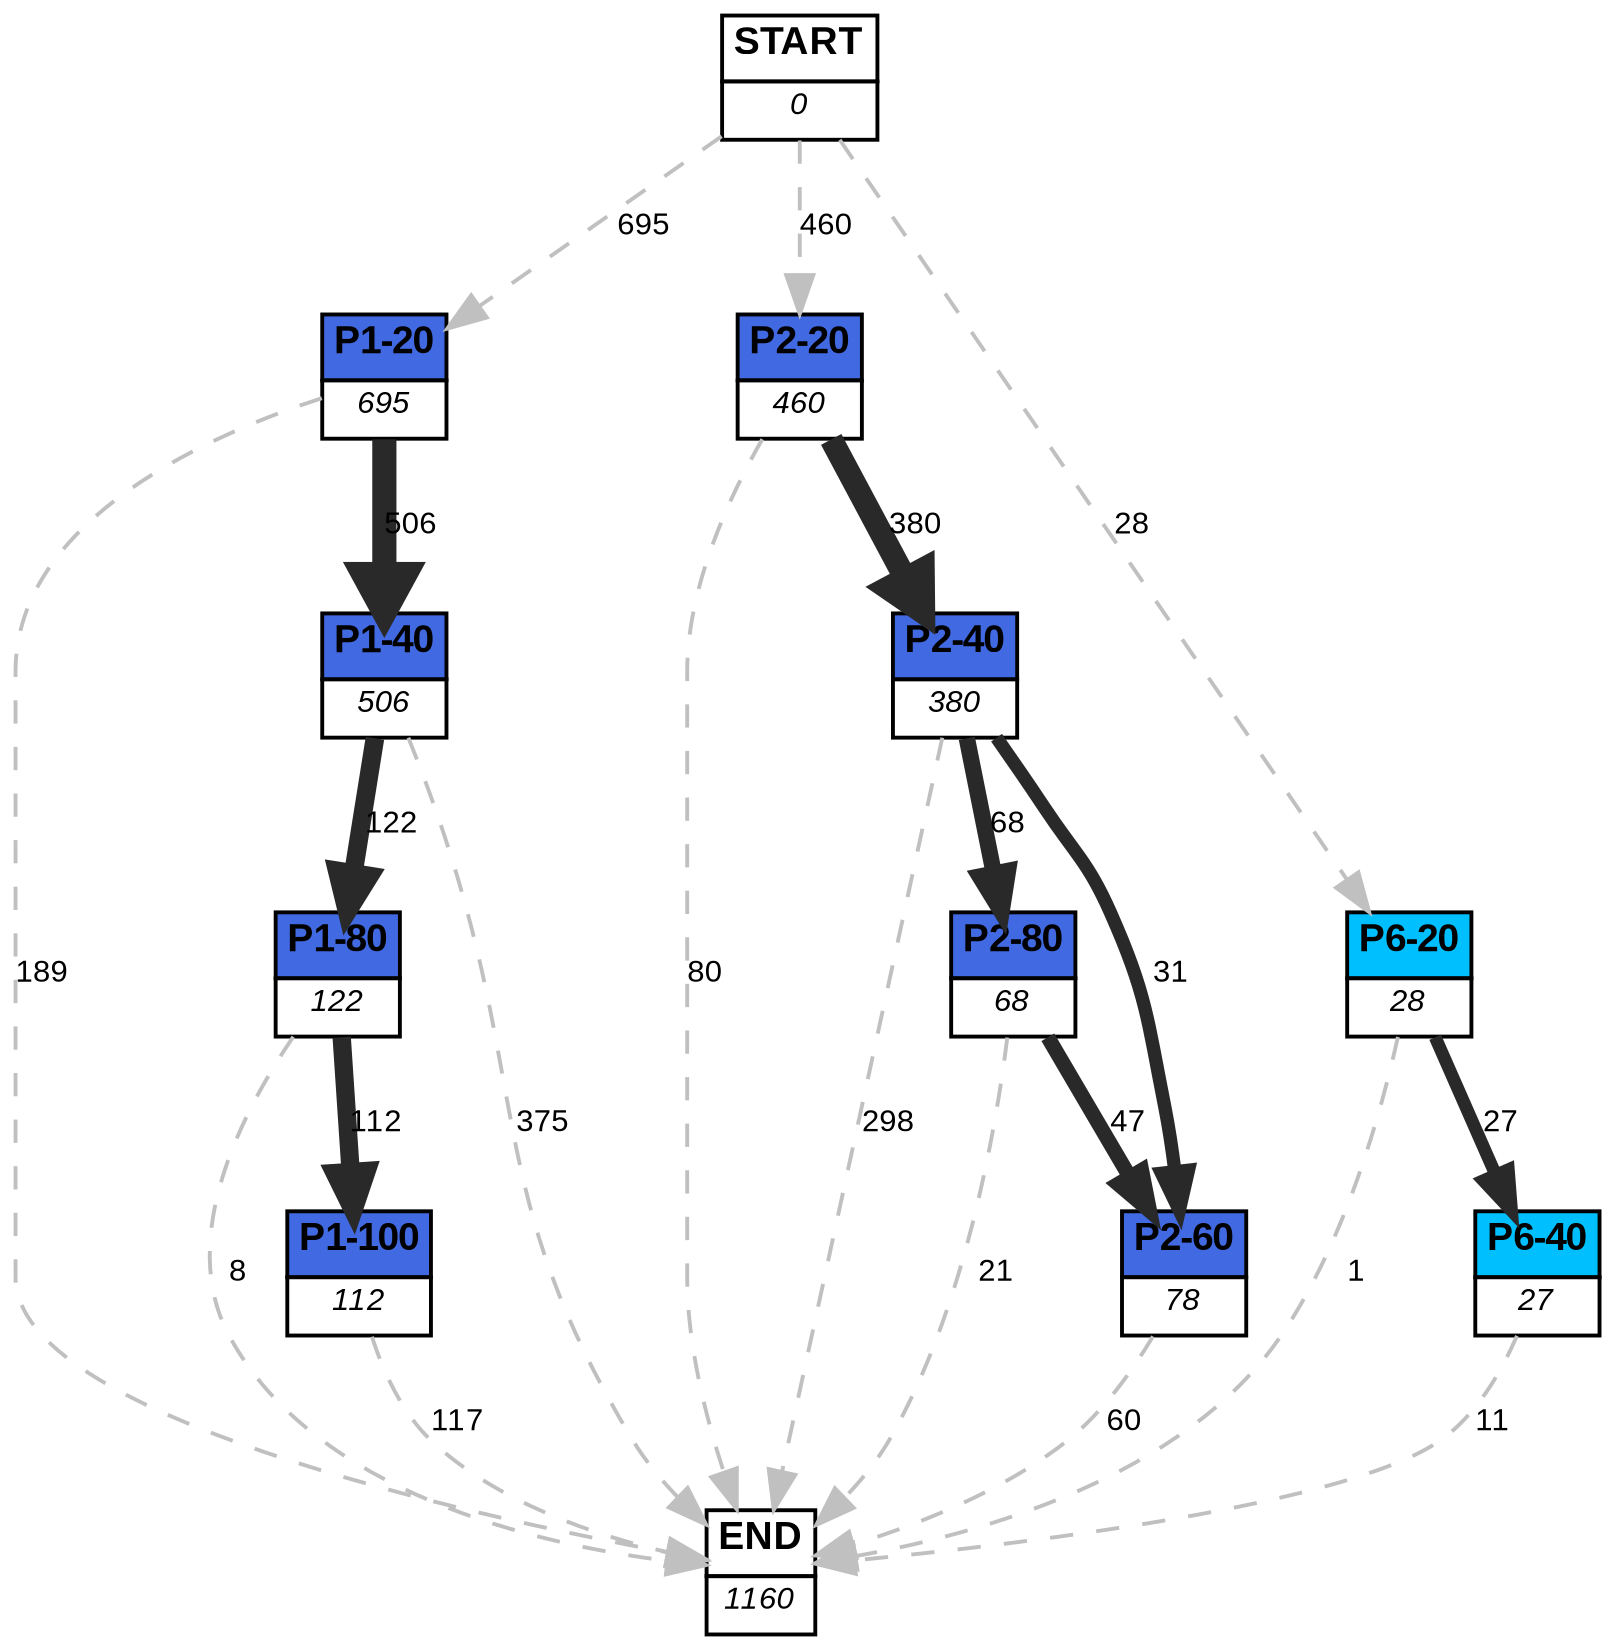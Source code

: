 digraph graphname {
	dpi = 150
	size="16,11!";
	margin = 0;
"P1-20" [shape=plain, label=<<table border="0" cellborder="1" cellspacing="0"><tr><td bgcolor="royalblue"><FONT face="Arial" POINT-SIZE="10"><b>P1-20</b></FONT></td></tr><tr><td bgcolor="white"><FONT face="Arial" POINT-SIZE="8"><i>695</i></FONT></td></tr></table>>]
"P1-40" [shape=plain, label=<<table border="0" cellborder="1" cellspacing="0"><tr><td bgcolor="royalblue"><FONT face="Arial" POINT-SIZE="10"><b>P1-40</b></FONT></td></tr><tr><td bgcolor="white"><FONT face="Arial" POINT-SIZE="8"><i>506</i></FONT></td></tr></table>>]
"P1-80" [shape=plain, label=<<table border="0" cellborder="1" cellspacing="0"><tr><td bgcolor="royalblue"><FONT face="Arial" POINT-SIZE="10"><b>P1-80</b></FONT></td></tr><tr><td bgcolor="white"><FONT face="Arial" POINT-SIZE="8"><i>122</i></FONT></td></tr></table>>]
"P1-100" [shape=plain, label=<<table border="0" cellborder="1" cellspacing="0"><tr><td bgcolor="royalblue"><FONT face="Arial" POINT-SIZE="10"><b>P1-100</b></FONT></td></tr><tr><td bgcolor="white"><FONT face="Arial" POINT-SIZE="8"><i>112</i></FONT></td></tr></table>>]
"P2-20" [shape=plain, label=<<table border="0" cellborder="1" cellspacing="0"><tr><td bgcolor="royalblue"><FONT face="Arial" POINT-SIZE="10"><b>P2-20</b></FONT></td></tr><tr><td bgcolor="white"><FONT face="Arial" POINT-SIZE="8"><i>460</i></FONT></td></tr></table>>]
"P2-40" [shape=plain, label=<<table border="0" cellborder="1" cellspacing="0"><tr><td bgcolor="royalblue"><FONT face="Arial" POINT-SIZE="10"><b>P2-40</b></FONT></td></tr><tr><td bgcolor="white"><FONT face="Arial" POINT-SIZE="8"><i>380</i></FONT></td></tr></table>>]
"P2-80" [shape=plain, label=<<table border="0" cellborder="1" cellspacing="0"><tr><td bgcolor="royalblue"><FONT face="Arial" POINT-SIZE="10"><b>P2-80</b></FONT></td></tr><tr><td bgcolor="white"><FONT face="Arial" POINT-SIZE="8"><i>68</i></FONT></td></tr></table>>]
"P2-60" [shape=plain, label=<<table border="0" cellborder="1" cellspacing="0"><tr><td bgcolor="royalblue"><FONT face="Arial" POINT-SIZE="10"><b>P2-60</b></FONT></td></tr><tr><td bgcolor="white"><FONT face="Arial" POINT-SIZE="8"><i>78</i></FONT></td></tr></table>>]
"P6-20" [shape=plain, label=<<table border="0" cellborder="1" cellspacing="0"><tr><td bgcolor="deepskyblue"><FONT face="Arial" POINT-SIZE="10"><b>P6-20</b></FONT></td></tr><tr><td bgcolor="white"><FONT face="Arial" POINT-SIZE="8"><i>28</i></FONT></td></tr></table>>]
"P6-40" [shape=plain, label=<<table border="0" cellborder="1" cellspacing="0"><tr><td bgcolor="deepskyblue"><FONT face="Arial" POINT-SIZE="10"><b>P6-40</b></FONT></td></tr><tr><td bgcolor="white"><FONT face="Arial" POINT-SIZE="8"><i>27</i></FONT></td></tr></table>>]
"START" [shape=plain, label=<<table border="0" cellborder="1" cellspacing="0"><tr><td bgcolor="white"><FONT face="Arial" POINT-SIZE="10"><b>START</b></FONT></td></tr><tr><td bgcolor="white"><FONT face="Arial" POINT-SIZE="8"><i>0</i></FONT></td></tr></table>>]
"END" [shape=plain, label=<<table border="0" cellborder="1" cellspacing="0"><tr><td bgcolor="white"><FONT face="Arial" POINT-SIZE="10"><b>END</b></FONT></td></tr><tr><td bgcolor="white"><FONT face="Arial" POINT-SIZE="8"><i>1160</i></FONT></td></tr></table>>]
"P1-20" -> "P1-40" [ color=grey16 penwidth = "6.226536669287466"label ="506" labelfloat=false fontname="Arial" fontsize=8]
"P1-20" -> "END" [ style = dashed color=grey label ="189" labelfloat=false fontname="Arial" fontsize=8]
"P1-40" -> "P1-80" [ color=grey16 penwidth = "4.804021044733257"label ="122" labelfloat=false fontname="Arial" fontsize=8]
"P1-40" -> "END" [ style = dashed color=grey label ="375" labelfloat=false fontname="Arial" fontsize=8]
"P1-80" -> "P1-100" [ color=grey16 penwidth = "4.718498871295094"label ="112" labelfloat=false fontname="Arial" fontsize=8]
"P1-80" -> "END" [ style = dashed color=grey label ="8" labelfloat=false fontname="Arial" fontsize=8]
"P1-100" -> "END" [ style = dashed color=grey label ="117" labelfloat=false fontname="Arial" fontsize=8]
"P2-20" -> "P2-40" [ color=grey16 penwidth = "5.940171252720432"label ="380" labelfloat=false fontname="Arial" fontsize=8]
"P2-20" -> "END" [ style = dashed color=grey label ="80" labelfloat=false fontname="Arial" fontsize=8]
"P2-40" -> "P2-80" [ color=grey16 penwidth = "4.219507705176107"label ="68" labelfloat=false fontname="Arial" fontsize=8]
"P2-40" -> "P2-60" [ color=grey16 penwidth = "3.4339872044851463"label ="31" labelfloat=false fontname="Arial" fontsize=8]
"P2-40" -> "END" [ style = dashed color=grey label ="298" labelfloat=false fontname="Arial" fontsize=8]
"P2-80" -> "P2-60" [ color=grey16 penwidth = "3.8501476017100584"label ="47" labelfloat=false fontname="Arial" fontsize=8]
"P2-80" -> "END" [ style = dashed color=grey label ="21" labelfloat=false fontname="Arial" fontsize=8]
"P2-60" -> "END" [ style = dashed color=grey label ="60" labelfloat=false fontname="Arial" fontsize=8]
"P6-20" -> "P6-40" [ color=grey16 penwidth = "3.295836866004329"label ="27" labelfloat=false fontname="Arial" fontsize=8]
"P6-20" -> "END" [ style = dashed color=grey label ="1" labelfloat=false fontname="Arial" fontsize=8]
"P6-40" -> "END" [ style = dashed color=grey label ="11" labelfloat=false fontname="Arial" fontsize=8]
"START" -> "P1-20" [ style = dashed color=grey label ="695" labelfloat=false fontname="Arial" fontsize=8]
"START" -> "P2-20" [ style = dashed color=grey label ="460" labelfloat=false fontname="Arial" fontsize=8]
"START" -> "P6-20" [ style = dashed color=grey label ="28" labelfloat=false fontname="Arial" fontsize=8]
}